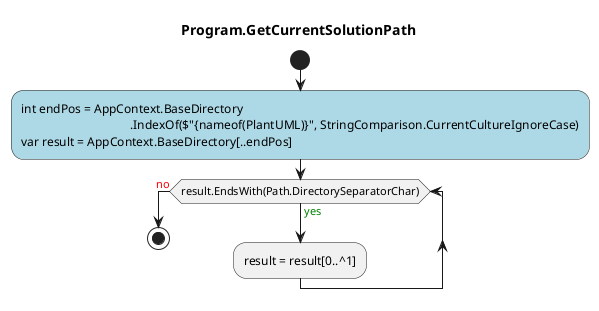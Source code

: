 @startuml Program.GetCurrentSolutionPath
title Program.GetCurrentSolutionPath
start
#LightBlue:int endPos = AppContext.BaseDirectory
                                   .IndexOf($"{nameof(PlantUML)}", StringComparison.CurrentCultureIgnoreCase)
var result = AppContext.BaseDirectory[..endPos];
while (result.EndsWith(Path.DirectorySeparatorChar)) is (<color:green>yes)
    :result = result[0..^1];
endwhile (<color:red>no)
stop
@enduml
